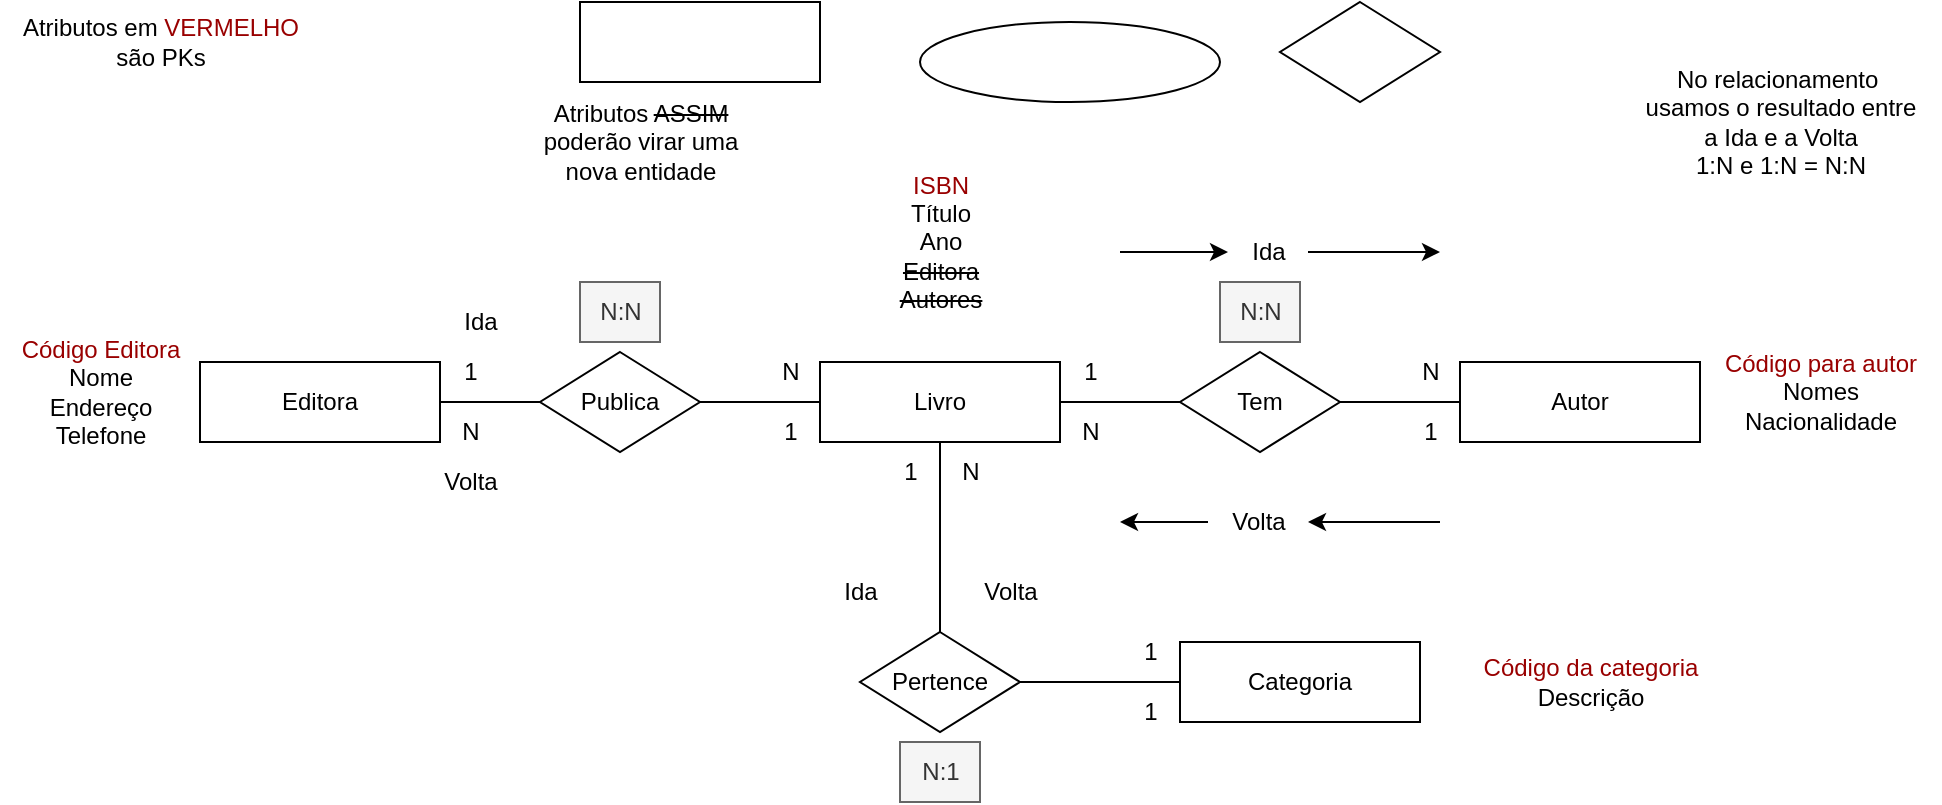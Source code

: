 <mxfile version="21.0.10" type="device"><diagram name="Página-1" id="6pMTtieeTsDfE0WtwtuB"><mxGraphModel dx="1804" dy="556" grid="1" gridSize="10" guides="1" tooltips="1" connect="1" arrows="1" fold="1" page="1" pageScale="1" pageWidth="827" pageHeight="1169" math="0" shadow="0"><root><mxCell id="0"/><mxCell id="1" parent="0"/><mxCell id="hRS8-CvfGlj67wNAfh4B-1" value="" style="rounded=0;whiteSpace=wrap;html=1;" vertex="1" parent="1"><mxGeometry x="50" y="30" width="120" height="40" as="geometry"/></mxCell><mxCell id="hRS8-CvfGlj67wNAfh4B-2" value="" style="ellipse;whiteSpace=wrap;html=1;" vertex="1" parent="1"><mxGeometry x="220" y="40" width="150" height="40" as="geometry"/></mxCell><mxCell id="hRS8-CvfGlj67wNAfh4B-3" value="" style="rhombus;whiteSpace=wrap;html=1;" vertex="1" parent="1"><mxGeometry x="400" y="30" width="80" height="50" as="geometry"/></mxCell><mxCell id="hRS8-CvfGlj67wNAfh4B-4" value="Autor" style="rounded=0;whiteSpace=wrap;html=1;" vertex="1" parent="1"><mxGeometry x="490" y="210" width="120" height="40" as="geometry"/></mxCell><mxCell id="hRS8-CvfGlj67wNAfh4B-5" value="Livro" style="rounded=0;whiteSpace=wrap;html=1;" vertex="1" parent="1"><mxGeometry x="170" y="210" width="120" height="40" as="geometry"/></mxCell><mxCell id="hRS8-CvfGlj67wNAfh4B-6" value="Categoria" style="rounded=0;whiteSpace=wrap;html=1;" vertex="1" parent="1"><mxGeometry x="350" y="350" width="120" height="40" as="geometry"/></mxCell><mxCell id="hRS8-CvfGlj67wNAfh4B-7" value="&lt;font color=&quot;#990000&quot;&gt;ISBN&lt;br&gt;&lt;/font&gt;Título&lt;br&gt;Ano&lt;br&gt;&lt;strike&gt;Editora&lt;/strike&gt;&lt;br&gt;&lt;strike&gt;Autores&lt;/strike&gt;" style="text;html=1;align=center;verticalAlign=middle;resizable=0;points=[];autosize=1;strokeColor=none;fillColor=none;" vertex="1" parent="1"><mxGeometry x="200" y="105" width="60" height="90" as="geometry"/></mxCell><mxCell id="hRS8-CvfGlj67wNAfh4B-8" value="&lt;font color=&quot;#990000&quot;&gt;Código para autor&lt;/font&gt;&lt;br&gt;Nomes&lt;br&gt;Nacionalidade" style="text;html=1;align=center;verticalAlign=middle;resizable=0;points=[];autosize=1;strokeColor=none;fillColor=none;" vertex="1" parent="1"><mxGeometry x="610" y="195" width="120" height="60" as="geometry"/></mxCell><mxCell id="hRS8-CvfGlj67wNAfh4B-10" value="&lt;font color=&quot;#990000&quot;&gt;Código da categoria&lt;/font&gt;&lt;br&gt;Descrição" style="text;html=1;align=center;verticalAlign=middle;resizable=0;points=[];autosize=1;strokeColor=none;fillColor=none;" vertex="1" parent="1"><mxGeometry x="490" y="350" width="130" height="40" as="geometry"/></mxCell><mxCell id="hRS8-CvfGlj67wNAfh4B-11" value="Tem" style="rhombus;whiteSpace=wrap;html=1;" vertex="1" parent="1"><mxGeometry x="350" y="205" width="80" height="50" as="geometry"/></mxCell><mxCell id="hRS8-CvfGlj67wNAfh4B-12" value="" style="endArrow=none;html=1;rounded=0;exitX=1;exitY=0.5;exitDx=0;exitDy=0;entryX=0;entryY=0.5;entryDx=0;entryDy=0;" edge="1" parent="1" source="hRS8-CvfGlj67wNAfh4B-5" target="hRS8-CvfGlj67wNAfh4B-11"><mxGeometry width="50" height="50" relative="1" as="geometry"><mxPoint x="460" y="240" as="sourcePoint"/><mxPoint x="510" y="190" as="targetPoint"/></mxGeometry></mxCell><mxCell id="hRS8-CvfGlj67wNAfh4B-15" value="" style="endArrow=none;html=1;rounded=0;exitX=1;exitY=0.5;exitDx=0;exitDy=0;entryX=0;entryY=0.5;entryDx=0;entryDy=0;" edge="1" parent="1" source="hRS8-CvfGlj67wNAfh4B-11" target="hRS8-CvfGlj67wNAfh4B-4"><mxGeometry width="50" height="50" relative="1" as="geometry"><mxPoint x="460" y="240" as="sourcePoint"/><mxPoint x="510" y="190" as="targetPoint"/></mxGeometry></mxCell><mxCell id="hRS8-CvfGlj67wNAfh4B-16" value="Pertence" style="rhombus;whiteSpace=wrap;html=1;" vertex="1" parent="1"><mxGeometry x="190" y="345" width="80" height="50" as="geometry"/></mxCell><mxCell id="hRS8-CvfGlj67wNAfh4B-17" value="" style="endArrow=none;html=1;rounded=0;entryX=0.5;entryY=0;entryDx=0;entryDy=0;" edge="1" parent="1" source="hRS8-CvfGlj67wNAfh4B-5" target="hRS8-CvfGlj67wNAfh4B-16"><mxGeometry width="50" height="50" relative="1" as="geometry"><mxPoint x="230" y="300" as="sourcePoint"/><mxPoint x="230" y="320.711" as="targetPoint"/></mxGeometry></mxCell><mxCell id="hRS8-CvfGlj67wNAfh4B-18" value="" style="endArrow=none;html=1;rounded=0;exitX=1;exitY=0.5;exitDx=0;exitDy=0;" edge="1" parent="1" source="hRS8-CvfGlj67wNAfh4B-16" target="hRS8-CvfGlj67wNAfh4B-6"><mxGeometry width="50" height="50" relative="1" as="geometry"><mxPoint x="260" y="340" as="sourcePoint"/><mxPoint x="310" y="290" as="targetPoint"/></mxGeometry></mxCell><mxCell id="hRS8-CvfGlj67wNAfh4B-19" value="1" style="text;html=1;align=center;verticalAlign=middle;resizable=0;points=[];autosize=1;strokeColor=none;fillColor=none;" vertex="1" parent="1"><mxGeometry x="290" y="200" width="30" height="30" as="geometry"/></mxCell><mxCell id="hRS8-CvfGlj67wNAfh4B-20" value="N" style="text;html=1;align=center;verticalAlign=middle;resizable=0;points=[];autosize=1;strokeColor=none;fillColor=none;" vertex="1" parent="1"><mxGeometry x="460" y="200" width="30" height="30" as="geometry"/></mxCell><mxCell id="hRS8-CvfGlj67wNAfh4B-22" value="1" style="text;html=1;align=center;verticalAlign=middle;resizable=0;points=[];autosize=1;strokeColor=none;fillColor=none;" vertex="1" parent="1"><mxGeometry x="460" y="230" width="30" height="30" as="geometry"/></mxCell><mxCell id="hRS8-CvfGlj67wNAfh4B-23" value="N" style="text;html=1;align=center;verticalAlign=middle;resizable=0;points=[];autosize=1;strokeColor=none;fillColor=none;" vertex="1" parent="1"><mxGeometry x="290" y="230" width="30" height="30" as="geometry"/></mxCell><mxCell id="hRS8-CvfGlj67wNAfh4B-24" value="" style="endArrow=classic;html=1;rounded=0;" edge="1" parent="1" source="hRS8-CvfGlj67wNAfh4B-26"><mxGeometry width="50" height="50" relative="1" as="geometry"><mxPoint x="320" y="160" as="sourcePoint"/><mxPoint x="480" y="155" as="targetPoint"/></mxGeometry></mxCell><mxCell id="hRS8-CvfGlj67wNAfh4B-25" value="" style="endArrow=classic;html=1;rounded=0;" edge="1" parent="1" source="hRS8-CvfGlj67wNAfh4B-27"><mxGeometry width="50" height="50" relative="1" as="geometry"><mxPoint x="470" y="290" as="sourcePoint"/><mxPoint x="320" y="290" as="targetPoint"/></mxGeometry></mxCell><mxCell id="hRS8-CvfGlj67wNAfh4B-28" value="" style="endArrow=classic;html=1;rounded=0;" edge="1" parent="1" target="hRS8-CvfGlj67wNAfh4B-27"><mxGeometry width="50" height="50" relative="1" as="geometry"><mxPoint x="480" y="290" as="sourcePoint"/><mxPoint x="320" y="290" as="targetPoint"/></mxGeometry></mxCell><mxCell id="hRS8-CvfGlj67wNAfh4B-27" value="Volta" style="text;html=1;align=center;verticalAlign=middle;resizable=0;points=[];autosize=1;strokeColor=none;fillColor=none;" vertex="1" parent="1"><mxGeometry x="364" y="275" width="50" height="30" as="geometry"/></mxCell><mxCell id="hRS8-CvfGlj67wNAfh4B-29" value="" style="endArrow=classic;html=1;rounded=0;" edge="1" parent="1" target="hRS8-CvfGlj67wNAfh4B-26"><mxGeometry width="50" height="50" relative="1" as="geometry"><mxPoint x="320" y="155" as="sourcePoint"/><mxPoint x="480" y="160" as="targetPoint"/></mxGeometry></mxCell><mxCell id="hRS8-CvfGlj67wNAfh4B-26" value="Ida" style="text;html=1;align=center;verticalAlign=middle;resizable=0;points=[];autosize=1;strokeColor=none;fillColor=none;" vertex="1" parent="1"><mxGeometry x="374" y="140" width="40" height="30" as="geometry"/></mxCell><mxCell id="hRS8-CvfGlj67wNAfh4B-30" value="No relacionamento&amp;nbsp;&lt;br&gt;usamos o resultado entre&lt;br&gt;a Ida e a Volta&lt;br&gt;1:N e 1:N = N:N" style="text;html=1;align=center;verticalAlign=middle;resizable=0;points=[];autosize=1;strokeColor=none;fillColor=none;" vertex="1" parent="1"><mxGeometry x="570" y="55" width="160" height="70" as="geometry"/></mxCell><mxCell id="hRS8-CvfGlj67wNAfh4B-31" value="N:N" style="text;html=1;align=center;verticalAlign=middle;resizable=0;points=[];autosize=1;fillColor=#f5f5f5;fontColor=#333333;strokeColor=#666666;" vertex="1" parent="1"><mxGeometry x="370" y="170" width="40" height="30" as="geometry"/></mxCell><mxCell id="hRS8-CvfGlj67wNAfh4B-35" value="1" style="text;html=1;align=center;verticalAlign=middle;resizable=0;points=[];autosize=1;strokeColor=none;fillColor=none;" vertex="1" parent="1"><mxGeometry x="200" y="250" width="30" height="30" as="geometry"/></mxCell><mxCell id="hRS8-CvfGlj67wNAfh4B-36" value="1" style="text;html=1;align=center;verticalAlign=middle;resizable=0;points=[];autosize=1;strokeColor=none;fillColor=none;" vertex="1" parent="1"><mxGeometry x="320" y="340" width="30" height="30" as="geometry"/></mxCell><mxCell id="hRS8-CvfGlj67wNAfh4B-37" value="1" style="text;html=1;align=center;verticalAlign=middle;resizable=0;points=[];autosize=1;strokeColor=none;fillColor=none;" vertex="1" parent="1"><mxGeometry x="320" y="370" width="30" height="30" as="geometry"/></mxCell><mxCell id="hRS8-CvfGlj67wNAfh4B-42" value="N" style="text;html=1;align=center;verticalAlign=middle;resizable=0;points=[];autosize=1;strokeColor=none;fillColor=none;" vertex="1" parent="1"><mxGeometry x="230" y="250" width="30" height="30" as="geometry"/></mxCell><mxCell id="hRS8-CvfGlj67wNAfh4B-43" value="N:1" style="text;html=1;align=center;verticalAlign=middle;resizable=0;points=[];autosize=1;fillColor=#f5f5f5;fontColor=#333333;strokeColor=#666666;" vertex="1" parent="1"><mxGeometry x="210" y="400" width="40" height="30" as="geometry"/></mxCell><mxCell id="hRS8-CvfGlj67wNAfh4B-44" value="Ida" style="text;html=1;align=center;verticalAlign=middle;resizable=0;points=[];autosize=1;strokeColor=none;fillColor=none;" vertex="1" parent="1"><mxGeometry x="170" y="310" width="40" height="30" as="geometry"/></mxCell><mxCell id="hRS8-CvfGlj67wNAfh4B-45" value="Volta" style="text;html=1;align=center;verticalAlign=middle;resizable=0;points=[];autosize=1;strokeColor=none;fillColor=none;" vertex="1" parent="1"><mxGeometry x="240" y="310" width="50" height="30" as="geometry"/></mxCell><mxCell id="hRS8-CvfGlj67wNAfh4B-46" value="Atributos &lt;strike&gt;ASSIM&lt;/strike&gt;&lt;br&gt;poderão virar uma &lt;br&gt;nova entidade" style="text;html=1;align=center;verticalAlign=middle;resizable=0;points=[];autosize=1;strokeColor=none;fillColor=none;" vertex="1" parent="1"><mxGeometry x="20" y="70" width="120" height="60" as="geometry"/></mxCell><mxCell id="hRS8-CvfGlj67wNAfh4B-48" value="Editora" style="rounded=0;whiteSpace=wrap;html=1;" vertex="1" parent="1"><mxGeometry x="-140" y="210" width="120" height="40" as="geometry"/></mxCell><mxCell id="hRS8-CvfGlj67wNAfh4B-49" value="&lt;font color=&quot;#990000&quot;&gt;Código Editora&lt;/font&gt;&lt;br&gt;Nome&lt;br&gt;Endereço&lt;br&gt;Telefone" style="text;html=1;align=center;verticalAlign=middle;resizable=0;points=[];autosize=1;strokeColor=none;fillColor=none;" vertex="1" parent="1"><mxGeometry x="-240" y="190" width="100" height="70" as="geometry"/></mxCell><mxCell id="hRS8-CvfGlj67wNAfh4B-50" value="Publica" style="rhombus;whiteSpace=wrap;html=1;" vertex="1" parent="1"><mxGeometry x="30" y="205" width="80" height="50" as="geometry"/></mxCell><mxCell id="hRS8-CvfGlj67wNAfh4B-51" value="" style="endArrow=none;html=1;rounded=0;exitX=1;exitY=0.5;exitDx=0;exitDy=0;" edge="1" parent="1" source="hRS8-CvfGlj67wNAfh4B-48" target="hRS8-CvfGlj67wNAfh4B-50"><mxGeometry width="50" height="50" relative="1" as="geometry"><mxPoint y="270" as="sourcePoint"/><mxPoint x="40" y="220" as="targetPoint"/></mxGeometry></mxCell><mxCell id="hRS8-CvfGlj67wNAfh4B-54" value="" style="endArrow=none;html=1;rounded=0;exitX=1;exitY=0.5;exitDx=0;exitDy=0;entryX=0;entryY=0.5;entryDx=0;entryDy=0;" edge="1" parent="1" source="hRS8-CvfGlj67wNAfh4B-50" target="hRS8-CvfGlj67wNAfh4B-5"><mxGeometry width="50" height="50" relative="1" as="geometry"><mxPoint y="270" as="sourcePoint"/><mxPoint x="50" y="220" as="targetPoint"/></mxGeometry></mxCell><mxCell id="hRS8-CvfGlj67wNAfh4B-55" value="1" style="text;html=1;align=center;verticalAlign=middle;resizable=0;points=[];autosize=1;strokeColor=none;fillColor=none;" vertex="1" parent="1"><mxGeometry x="140" y="230" width="30" height="30" as="geometry"/></mxCell><mxCell id="hRS8-CvfGlj67wNAfh4B-56" value="1" style="text;html=1;align=center;verticalAlign=middle;resizable=0;points=[];autosize=1;strokeColor=none;fillColor=none;" vertex="1" parent="1"><mxGeometry x="-20" y="200" width="30" height="30" as="geometry"/></mxCell><mxCell id="hRS8-CvfGlj67wNAfh4B-57" value="N" style="text;html=1;align=center;verticalAlign=middle;resizable=0;points=[];autosize=1;strokeColor=none;fillColor=none;" vertex="1" parent="1"><mxGeometry x="-20" y="230" width="30" height="30" as="geometry"/></mxCell><mxCell id="hRS8-CvfGlj67wNAfh4B-58" value="N" style="text;html=1;align=center;verticalAlign=middle;resizable=0;points=[];autosize=1;strokeColor=none;fillColor=none;" vertex="1" parent="1"><mxGeometry x="140" y="200" width="30" height="30" as="geometry"/></mxCell><mxCell id="hRS8-CvfGlj67wNAfh4B-60" value="N:N" style="text;html=1;align=center;verticalAlign=middle;resizable=0;points=[];autosize=1;strokeColor=#666666;fillColor=#f5f5f5;fontColor=#333333;" vertex="1" parent="1"><mxGeometry x="50" y="170" width="40" height="30" as="geometry"/></mxCell><mxCell id="hRS8-CvfGlj67wNAfh4B-61" value="Ida" style="text;html=1;align=center;verticalAlign=middle;resizable=0;points=[];autosize=1;strokeColor=none;fillColor=none;" vertex="1" parent="1"><mxGeometry x="-20" y="175" width="40" height="30" as="geometry"/></mxCell><mxCell id="hRS8-CvfGlj67wNAfh4B-62" value="Volta" style="text;html=1;align=center;verticalAlign=middle;resizable=0;points=[];autosize=1;strokeColor=none;fillColor=none;" vertex="1" parent="1"><mxGeometry x="-30" y="255" width="50" height="30" as="geometry"/></mxCell><mxCell id="hRS8-CvfGlj67wNAfh4B-63" value="Atributos em &lt;font color=&quot;#990000&quot;&gt;VERMELHO&lt;/font&gt;&lt;br&gt;são PKs" style="text;html=1;align=center;verticalAlign=middle;resizable=0;points=[];autosize=1;strokeColor=none;fillColor=none;" vertex="1" parent="1"><mxGeometry x="-240" y="30" width="160" height="40" as="geometry"/></mxCell></root></mxGraphModel></diagram></mxfile>